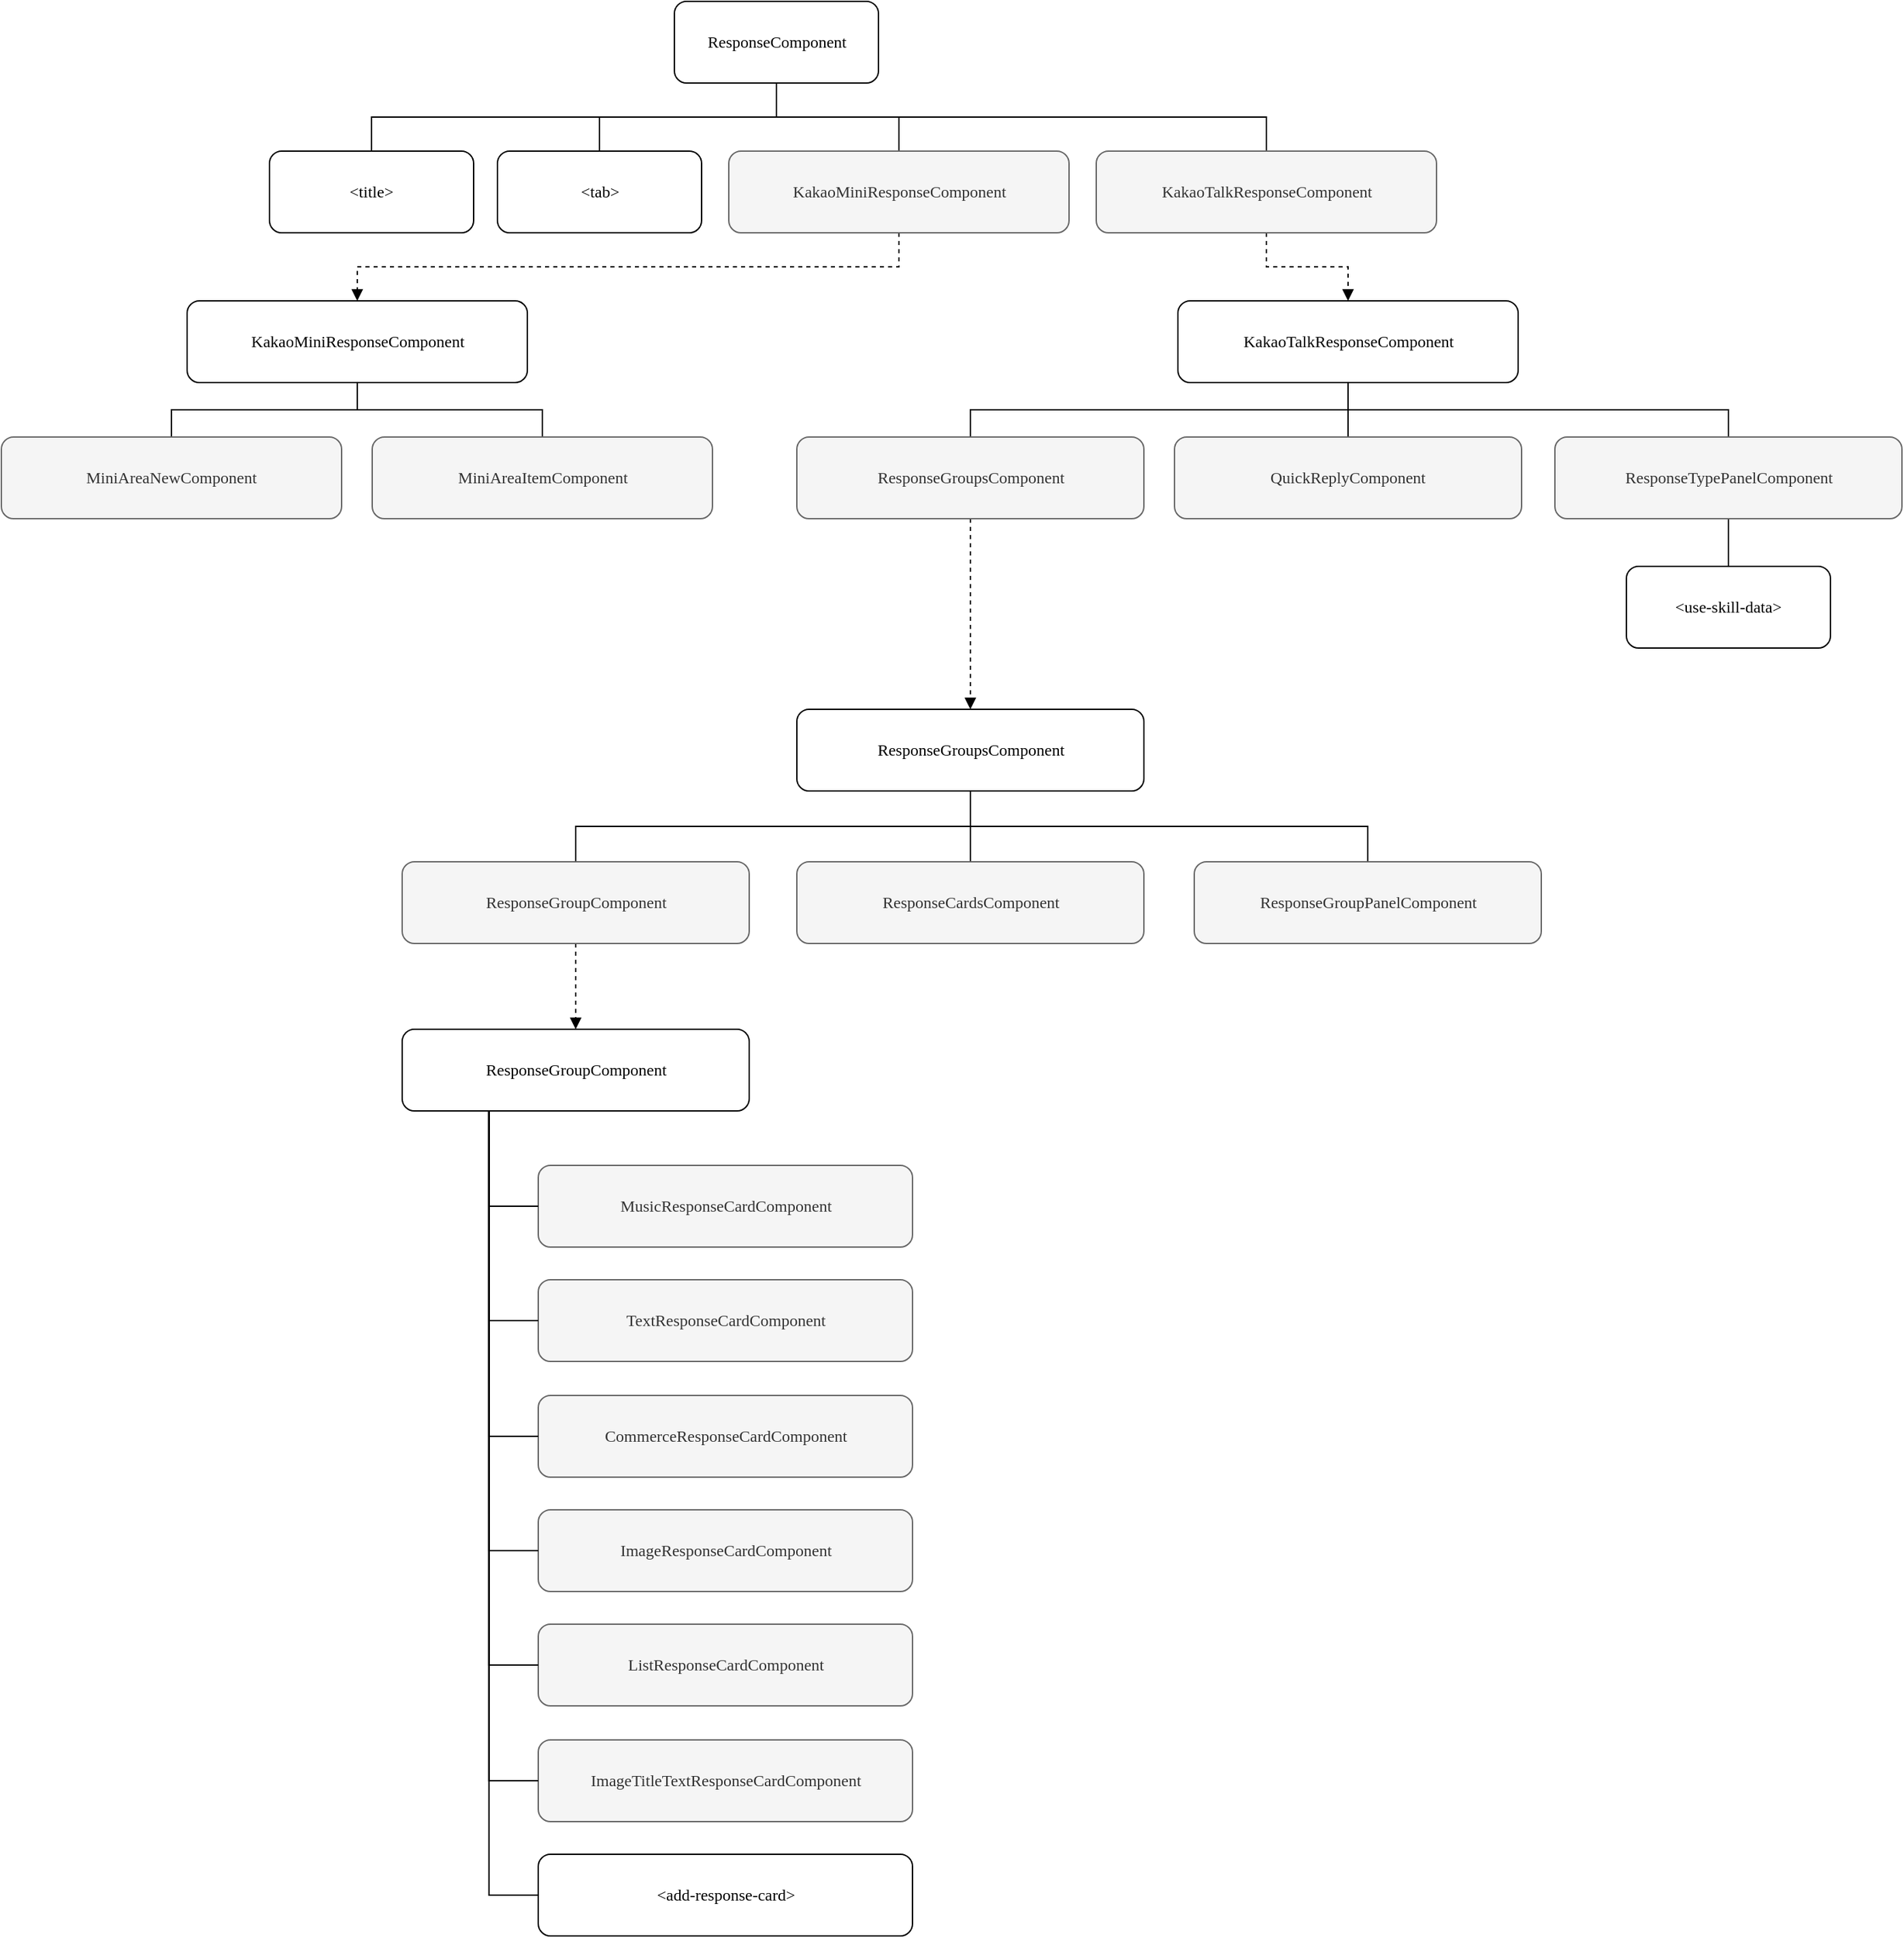 <mxfile version="10.6.9" type="github"><diagram id="sHvE_CgAT4WyM722iG30" name="Page-1"><mxGraphModel dx="608" dy="646" grid="1" gridSize="10" guides="1" tooltips="1" connect="1" arrows="1" fold="1" page="1" pageScale="1" pageWidth="827" pageHeight="1169" math="0" shadow="0"><root><mxCell id="0"/><mxCell id="1" parent="0"/><mxCell id="6H51YLBPvZXTeCv_9zkV-13" style="edgeStyle=orthogonalEdgeStyle;rounded=0;orthogonalLoop=1;jettySize=auto;html=1;exitX=0.5;exitY=1;exitDx=0;exitDy=0;fontFamily=Verdana;verticalAlign=bottom;strokeColor=#000000;endArrow=none;endFill=0;" parent="1" source="wpOJaaSuYBGlACel0gMW-1" target="wpOJaaSuYBGlACel0gMW-2" edge="1"><mxGeometry relative="1" as="geometry"/></mxCell><mxCell id="6H51YLBPvZXTeCv_9zkV-15" style="edgeStyle=orthogonalEdgeStyle;orthogonalLoop=1;jettySize=auto;html=1;exitX=0.5;exitY=1;exitDx=0;exitDy=0;entryX=0.5;entryY=0;entryDx=0;entryDy=0;endArrow=none;endFill=0;strokeColor=#000000;fontFamily=Verdana;rounded=0;" parent="1" source="wpOJaaSuYBGlACel0gMW-1" target="wpOJaaSuYBGlACel0gMW-4" edge="1"><mxGeometry relative="1" as="geometry"/></mxCell><mxCell id="6H51YLBPvZXTeCv_9zkV-18" style="edgeStyle=orthogonalEdgeStyle;rounded=0;orthogonalLoop=1;jettySize=auto;html=1;exitX=0.5;exitY=1;exitDx=0;exitDy=0;endArrow=none;endFill=0;strokeColor=#000000;fontFamily=Verdana;" parent="1" source="wpOJaaSuYBGlACel0gMW-1" target="wpOJaaSuYBGlACel0gMW-5" edge="1"><mxGeometry relative="1" as="geometry"/></mxCell><mxCell id="6LiUw0LW8Goxj_ou1lBY-6" style="edgeStyle=orthogonalEdgeStyle;rounded=0;orthogonalLoop=1;jettySize=auto;html=1;exitX=0.5;exitY=1;exitDx=0;exitDy=0;entryX=0.5;entryY=0;entryDx=0;entryDy=0;endArrow=none;endFill=0;strokeColor=#000000;fontFamily=Verdana;fontSize=13;" parent="1" source="wpOJaaSuYBGlACel0gMW-1" target="6LiUw0LW8Goxj_ou1lBY-5" edge="1"><mxGeometry relative="1" as="geometry"/></mxCell><mxCell id="wpOJaaSuYBGlACel0gMW-1" value="ResponseComponent" style="rounded=1;whiteSpace=wrap;html=1;fontFamily=Verdana;" parent="1" vertex="1"><mxGeometry x="597.5" y="50" width="150" height="60" as="geometry"/></mxCell><mxCell id="wpOJaaSuYBGlACel0gMW-2" value="&amp;lt;title&amp;gt;" style="rounded=1;whiteSpace=wrap;html=1;fontFamily=Verdana;flipH=0;flipV=1;" parent="1" vertex="1"><mxGeometry x="300" y="160" width="150" height="60" as="geometry"/></mxCell><mxCell id="wpOJaaSuYBGlACel0gMW-4" value="&amp;lt;tab&amp;gt;" style="rounded=1;whiteSpace=wrap;html=1;fontFamily=Verdana;flipH=0;flipV=1;" parent="1" vertex="1"><mxGeometry x="467.5" y="160" width="150" height="60" as="geometry"/></mxCell><mxCell id="gk5LYQt8ZcD3tgjI_iez-4" style="edgeStyle=orthogonalEdgeStyle;rounded=0;orthogonalLoop=1;jettySize=auto;html=1;exitX=0.5;exitY=1;exitDx=0;exitDy=0;dashed=1;endArrow=block;endFill=1;" edge="1" parent="1" source="wpOJaaSuYBGlACel0gMW-5" target="6LiUw0LW8Goxj_ou1lBY-7"><mxGeometry relative="1" as="geometry"/></mxCell><mxCell id="wpOJaaSuYBGlACel0gMW-5" value="KakaoMiniResponseComponent" style="rounded=1;whiteSpace=wrap;html=1;fontFamily=Verdana;fillColor=#f5f5f5;strokeColor=#666666;fontColor=#333333;flipH=0;flipV=1;" parent="1" vertex="1"><mxGeometry x="637.5" y="160" width="250" height="60" as="geometry"/></mxCell><mxCell id="wpOJaaSuYBGlACel0gMW-7" value="MusicResponseCardComponent" style="rounded=1;whiteSpace=wrap;html=1;fontFamily=Verdana;fillColor=#f5f5f5;strokeColor=#666666;fontColor=#333333;flipV=1;" parent="1" vertex="1"><mxGeometry x="497.5" y="905" width="275" height="60" as="geometry"/></mxCell><mxCell id="wpOJaaSuYBGlACel0gMW-8" value="TextResponseCardComponent" style="rounded=1;whiteSpace=wrap;html=1;fontFamily=Verdana;fillColor=#f5f5f5;strokeColor=#666666;fontColor=#333333;flipV=1;" parent="1" vertex="1"><mxGeometry x="497.5" y="989" width="275" height="60" as="geometry"/></mxCell><mxCell id="wpOJaaSuYBGlACel0gMW-9" value="CommerceResponseCardComponent" style="rounded=1;whiteSpace=wrap;html=1;fontFamily=Verdana;fillColor=#f5f5f5;strokeColor=#666666;fontColor=#333333;flipV=1;" parent="1" vertex="1"><mxGeometry x="497.5" y="1074" width="275" height="60" as="geometry"/></mxCell><mxCell id="wpOJaaSuYBGlACel0gMW-10" value="ImageResponseCardComponent" style="rounded=1;whiteSpace=wrap;html=1;fontFamily=Verdana;fillColor=#f5f5f5;strokeColor=#666666;fontColor=#333333;flipV=1;" parent="1" vertex="1"><mxGeometry x="497.5" y="1158" width="275" height="60" as="geometry"/></mxCell><mxCell id="wpOJaaSuYBGlACel0gMW-11" value="ListResponseCardComponent" style="rounded=1;whiteSpace=wrap;html=1;fontFamily=Verdana;fillColor=#f5f5f5;strokeColor=#666666;fontColor=#333333;flipV=1;" parent="1" vertex="1"><mxGeometry x="497.5" y="1242" width="275" height="60" as="geometry"/></mxCell><mxCell id="wpOJaaSuYBGlACel0gMW-12" value="ImageTitleTextResponseCardComponent" style="rounded=1;whiteSpace=wrap;html=1;fontFamily=Verdana;fillColor=#f5f5f5;strokeColor=#666666;fontColor=#333333;flipV=1;" parent="1" vertex="1"><mxGeometry x="497.5" y="1327" width="275" height="60" as="geometry"/></mxCell><mxCell id="wpOJaaSuYBGlACel0gMW-13" value="&amp;lt;add-response-card&amp;gt;" style="rounded=1;whiteSpace=wrap;html=1;fontFamily=Verdana;flipV=1;" parent="1" vertex="1"><mxGeometry x="497.5" y="1411" width="275" height="60" as="geometry"/></mxCell><mxCell id="6H51YLBPvZXTeCv_9zkV-2" value="&amp;lt;use-skill-data&amp;gt;" style="rounded=1;whiteSpace=wrap;html=1;fontFamily=Verdana;" parent="1" vertex="1"><mxGeometry x="1297" y="465" width="150" height="60" as="geometry"/></mxCell><mxCell id="gk5LYQt8ZcD3tgjI_iez-6" style="edgeStyle=orthogonalEdgeStyle;rounded=0;orthogonalLoop=1;jettySize=auto;html=1;exitX=0.5;exitY=1;exitDx=0;exitDy=0;entryX=0.5;entryY=0;entryDx=0;entryDy=0;dashed=1;endArrow=block;endFill=1;" edge="1" parent="1" source="6LiUw0LW8Goxj_ou1lBY-5" target="6LiUw0LW8Goxj_ou1lBY-13"><mxGeometry relative="1" as="geometry"/></mxCell><mxCell id="6LiUw0LW8Goxj_ou1lBY-5" value="KakaoTalkResponseComponent" style="rounded=1;whiteSpace=wrap;html=1;fontFamily=Verdana;fillColor=#f5f5f5;strokeColor=#666666;fontColor=#333333;flipH=0;flipV=1;" parent="1" vertex="1"><mxGeometry x="907.5" y="160" width="250" height="60" as="geometry"/></mxCell><mxCell id="6LiUw0LW8Goxj_ou1lBY-11" style="edgeStyle=orthogonalEdgeStyle;rounded=0;orthogonalLoop=1;jettySize=auto;html=1;exitX=0.5;exitY=1;exitDx=0;exitDy=0;entryX=0.5;entryY=0;entryDx=0;entryDy=0;endArrow=none;endFill=0;strokeColor=#000000;fontFamily=Verdana;fontSize=13;" parent="1" source="6LiUw0LW8Goxj_ou1lBY-7" target="6LiUw0LW8Goxj_ou1lBY-9" edge="1"><mxGeometry relative="1" as="geometry"/></mxCell><mxCell id="6LiUw0LW8Goxj_ou1lBY-12" style="edgeStyle=orthogonalEdgeStyle;rounded=0;orthogonalLoop=1;jettySize=auto;html=1;exitX=0.5;exitY=1;exitDx=0;exitDy=0;entryX=0.5;entryY=0;entryDx=0;entryDy=0;endArrow=none;endFill=0;strokeColor=#000000;fontFamily=Verdana;fontSize=13;" parent="1" source="6LiUw0LW8Goxj_ou1lBY-7" target="6LiUw0LW8Goxj_ou1lBY-10" edge="1"><mxGeometry relative="1" as="geometry"/></mxCell><mxCell id="6LiUw0LW8Goxj_ou1lBY-7" value="KakaoMiniResponseComponent" style="rounded=1;whiteSpace=wrap;html=1;fontFamily=Verdana;flipH=0;flipV=1;" parent="1" vertex="1"><mxGeometry x="239.5" y="270" width="250" height="60" as="geometry"/></mxCell><mxCell id="6LiUw0LW8Goxj_ou1lBY-9" value="MiniAreaNewComponent" style="rounded=1;whiteSpace=wrap;html=1;fontFamily=Verdana;fillColor=#f5f5f5;strokeColor=#666666;fontColor=#333333;flipH=0;flipV=1;" parent="1" vertex="1"><mxGeometry x="103" y="370" width="250" height="60" as="geometry"/></mxCell><mxCell id="6LiUw0LW8Goxj_ou1lBY-10" value="MiniAreaItemComponent" style="rounded=1;whiteSpace=wrap;html=1;fontFamily=Verdana;fillColor=#f5f5f5;strokeColor=#666666;fontColor=#333333;flipH=0;flipV=1;" parent="1" vertex="1"><mxGeometry x="375.5" y="370" width="250" height="60" as="geometry"/></mxCell><mxCell id="6LiUw0LW8Goxj_ou1lBY-19" style="edgeStyle=orthogonalEdgeStyle;rounded=0;orthogonalLoop=1;jettySize=auto;html=1;exitX=0.5;exitY=1;exitDx=0;exitDy=0;entryX=0.5;entryY=0;entryDx=0;entryDy=0;endArrow=none;endFill=0;strokeColor=#000000;fontFamily=Verdana;fontSize=13;" parent="1" source="6LiUw0LW8Goxj_ou1lBY-13" target="6LiUw0LW8Goxj_ou1lBY-15" edge="1"><mxGeometry relative="1" as="geometry"/></mxCell><mxCell id="6LiUw0LW8Goxj_ou1lBY-21" style="edgeStyle=orthogonalEdgeStyle;rounded=0;orthogonalLoop=1;jettySize=auto;html=1;exitX=0.5;exitY=1;exitDx=0;exitDy=0;entryX=0.5;entryY=0;entryDx=0;entryDy=0;endArrow=none;endFill=0;strokeColor=#000000;fontFamily=Verdana;fontSize=13;" parent="1" source="6LiUw0LW8Goxj_ou1lBY-13" target="6LiUw0LW8Goxj_ou1lBY-16" edge="1"><mxGeometry relative="1" as="geometry"/></mxCell><mxCell id="6LiUw0LW8Goxj_ou1lBY-22" style="edgeStyle=orthogonalEdgeStyle;rounded=0;orthogonalLoop=1;jettySize=auto;html=1;exitX=0.5;exitY=1;exitDx=0;exitDy=0;entryX=0.5;entryY=0;entryDx=0;entryDy=0;endArrow=none;endFill=0;strokeColor=#000000;fontFamily=Verdana;fontSize=13;" parent="1" source="6LiUw0LW8Goxj_ou1lBY-13" target="6LiUw0LW8Goxj_ou1lBY-17" edge="1"><mxGeometry relative="1" as="geometry"/></mxCell><mxCell id="6LiUw0LW8Goxj_ou1lBY-13" value="KakaoTalkResponseComponent" style="rounded=1;whiteSpace=wrap;html=1;fontFamily=Verdana;flipH=0;flipV=1;" parent="1" vertex="1"><mxGeometry x="967.5" y="270" width="250" height="60" as="geometry"/></mxCell><mxCell id="gk5LYQt8ZcD3tgjI_iez-7" style="edgeStyle=orthogonalEdgeStyle;rounded=0;orthogonalLoop=1;jettySize=auto;html=1;exitX=0.5;exitY=1;exitDx=0;exitDy=0;dashed=1;endArrow=block;endFill=1;" edge="1" parent="1" source="6LiUw0LW8Goxj_ou1lBY-15" target="6LiUw0LW8Goxj_ou1lBY-23"><mxGeometry relative="1" as="geometry"/></mxCell><mxCell id="6LiUw0LW8Goxj_ou1lBY-15" value="ResponseGroupsComponent" style="rounded=1;whiteSpace=wrap;html=1;fontFamily=Verdana;fillColor=#f5f5f5;strokeColor=#666666;fontColor=#333333;" parent="1" vertex="1"><mxGeometry x="687.5" y="370" width="255" height="60" as="geometry"/></mxCell><mxCell id="6LiUw0LW8Goxj_ou1lBY-16" value="QuickReplyComponent" style="rounded=1;whiteSpace=wrap;html=1;fontFamily=Verdana;fillColor=#f5f5f5;strokeColor=#666666;fontColor=#333333;" parent="1" vertex="1"><mxGeometry x="965" y="370" width="255" height="60" as="geometry"/></mxCell><mxCell id="6LiUw0LW8Goxj_ou1lBY-31" style="edgeStyle=orthogonalEdgeStyle;rounded=0;orthogonalLoop=1;jettySize=auto;html=1;exitX=0.5;exitY=1;exitDx=0;exitDy=0;entryX=0.5;entryY=0;entryDx=0;entryDy=0;endArrow=none;endFill=0;strokeColor=#000000;fontFamily=Verdana;fontSize=13;" parent="1" source="6LiUw0LW8Goxj_ou1lBY-17" target="6H51YLBPvZXTeCv_9zkV-2" edge="1"><mxGeometry relative="1" as="geometry"/></mxCell><mxCell id="6LiUw0LW8Goxj_ou1lBY-17" value="ResponseTypePanelComponent" style="rounded=1;whiteSpace=wrap;html=1;fontFamily=Verdana;fillColor=#f5f5f5;strokeColor=#666666;fontColor=#333333;" parent="1" vertex="1"><mxGeometry x="1244.5" y="370" width="255" height="60" as="geometry"/></mxCell><mxCell id="6LiUw0LW8Goxj_ou1lBY-27" style="edgeStyle=orthogonalEdgeStyle;rounded=0;orthogonalLoop=1;jettySize=auto;html=1;exitX=0.5;exitY=1;exitDx=0;exitDy=0;entryX=0.5;entryY=0;entryDx=0;entryDy=0;endArrow=none;endFill=0;strokeColor=#000000;fontFamily=Verdana;fontSize=13;" parent="1" source="6LiUw0LW8Goxj_ou1lBY-23" target="6LiUw0LW8Goxj_ou1lBY-24" edge="1"><mxGeometry relative="1" as="geometry"/></mxCell><mxCell id="6LiUw0LW8Goxj_ou1lBY-28" style="edgeStyle=orthogonalEdgeStyle;rounded=0;orthogonalLoop=1;jettySize=auto;html=1;exitX=0.5;exitY=1;exitDx=0;exitDy=0;entryX=0.5;entryY=0;entryDx=0;entryDy=0;endArrow=none;endFill=0;strokeColor=#000000;fontFamily=Verdana;fontSize=13;" parent="1" source="6LiUw0LW8Goxj_ou1lBY-23" target="6LiUw0LW8Goxj_ou1lBY-25" edge="1"><mxGeometry relative="1" as="geometry"/></mxCell><mxCell id="6LiUw0LW8Goxj_ou1lBY-29" style="edgeStyle=orthogonalEdgeStyle;rounded=0;orthogonalLoop=1;jettySize=auto;html=1;exitX=0.5;exitY=1;exitDx=0;exitDy=0;entryX=0.5;entryY=0;entryDx=0;entryDy=0;endArrow=none;endFill=0;strokeColor=#000000;fontFamily=Verdana;fontSize=13;" parent="1" source="6LiUw0LW8Goxj_ou1lBY-23" target="6LiUw0LW8Goxj_ou1lBY-26" edge="1"><mxGeometry relative="1" as="geometry"/></mxCell><mxCell id="6LiUw0LW8Goxj_ou1lBY-23" value="ResponseGroupsComponent" style="rounded=1;whiteSpace=wrap;html=1;fontFamily=Verdana;" parent="1" vertex="1"><mxGeometry x="687.5" y="570" width="255" height="60" as="geometry"/></mxCell><mxCell id="gk5LYQt8ZcD3tgjI_iez-8" style="edgeStyle=orthogonalEdgeStyle;rounded=0;orthogonalLoop=1;jettySize=auto;html=1;exitX=0.5;exitY=1;exitDx=0;exitDy=0;dashed=1;endArrow=block;endFill=1;" edge="1" parent="1" source="6LiUw0LW8Goxj_ou1lBY-24" target="6LiUw0LW8Goxj_ou1lBY-30"><mxGeometry relative="1" as="geometry"/></mxCell><mxCell id="6LiUw0LW8Goxj_ou1lBY-24" value="ResponseGroupComponent" style="rounded=1;whiteSpace=wrap;html=1;fontFamily=Verdana;fillColor=#f5f5f5;strokeColor=#666666;fontColor=#333333;" parent="1" vertex="1"><mxGeometry x="397.5" y="682" width="255" height="60" as="geometry"/></mxCell><mxCell id="6LiUw0LW8Goxj_ou1lBY-25" value="ResponseCardsComponent" style="rounded=1;whiteSpace=wrap;html=1;fontFamily=Verdana;fillColor=#f5f5f5;strokeColor=#666666;fontColor=#333333;" parent="1" vertex="1"><mxGeometry x="687.5" y="682" width="255" height="60" as="geometry"/></mxCell><mxCell id="6LiUw0LW8Goxj_ou1lBY-26" value="ResponseGroupPanelComponent" style="rounded=1;whiteSpace=wrap;html=1;fontFamily=Verdana;fillColor=#f5f5f5;strokeColor=#666666;fontColor=#333333;" parent="1" vertex="1"><mxGeometry x="979.5" y="682" width="255" height="60" as="geometry"/></mxCell><mxCell id="6LiUw0LW8Goxj_ou1lBY-32" style="edgeStyle=orthogonalEdgeStyle;rounded=0;orthogonalLoop=1;jettySize=auto;html=1;exitX=0.25;exitY=1;exitDx=0;exitDy=0;entryX=0;entryY=0.5;entryDx=0;entryDy=0;endArrow=none;endFill=0;strokeColor=#000000;fontFamily=Verdana;fontSize=13;" parent="1" source="6LiUw0LW8Goxj_ou1lBY-30" target="wpOJaaSuYBGlACel0gMW-7" edge="1"><mxGeometry relative="1" as="geometry"/></mxCell><mxCell id="6LiUw0LW8Goxj_ou1lBY-33" style="edgeStyle=orthogonalEdgeStyle;rounded=0;orthogonalLoop=1;jettySize=auto;html=1;exitX=0.25;exitY=1;exitDx=0;exitDy=0;entryX=0;entryY=0.5;entryDx=0;entryDy=0;endArrow=none;endFill=0;strokeColor=#000000;fontFamily=Verdana;fontSize=13;" parent="1" source="6LiUw0LW8Goxj_ou1lBY-30" target="wpOJaaSuYBGlACel0gMW-8" edge="1"><mxGeometry relative="1" as="geometry"/></mxCell><mxCell id="6LiUw0LW8Goxj_ou1lBY-34" style="edgeStyle=orthogonalEdgeStyle;rounded=0;orthogonalLoop=1;jettySize=auto;html=1;exitX=0.25;exitY=1;exitDx=0;exitDy=0;entryX=0;entryY=0.5;entryDx=0;entryDy=0;endArrow=none;endFill=0;strokeColor=#000000;fontFamily=Verdana;fontSize=13;" parent="1" source="6LiUw0LW8Goxj_ou1lBY-30" target="wpOJaaSuYBGlACel0gMW-9" edge="1"><mxGeometry relative="1" as="geometry"/></mxCell><mxCell id="6LiUw0LW8Goxj_ou1lBY-35" style="edgeStyle=orthogonalEdgeStyle;rounded=0;orthogonalLoop=1;jettySize=auto;html=1;exitX=0.25;exitY=1;exitDx=0;exitDy=0;entryX=0;entryY=0.5;entryDx=0;entryDy=0;endArrow=none;endFill=0;strokeColor=#000000;fontFamily=Verdana;fontSize=13;" parent="1" source="6LiUw0LW8Goxj_ou1lBY-30" target="wpOJaaSuYBGlACel0gMW-10" edge="1"><mxGeometry relative="1" as="geometry"/></mxCell><mxCell id="6LiUw0LW8Goxj_ou1lBY-36" style="edgeStyle=orthogonalEdgeStyle;rounded=0;orthogonalLoop=1;jettySize=auto;html=1;exitX=0.25;exitY=1;exitDx=0;exitDy=0;entryX=0;entryY=0.5;entryDx=0;entryDy=0;endArrow=none;endFill=0;strokeColor=#000000;fontFamily=Verdana;fontSize=13;" parent="1" source="6LiUw0LW8Goxj_ou1lBY-30" target="wpOJaaSuYBGlACel0gMW-12" edge="1"><mxGeometry relative="1" as="geometry"/></mxCell><mxCell id="6LiUw0LW8Goxj_ou1lBY-37" style="edgeStyle=orthogonalEdgeStyle;rounded=0;orthogonalLoop=1;jettySize=auto;html=1;exitX=0.25;exitY=1;exitDx=0;exitDy=0;entryX=0;entryY=0.5;entryDx=0;entryDy=0;endArrow=none;endFill=0;strokeColor=#000000;fontFamily=Verdana;fontSize=13;" parent="1" source="6LiUw0LW8Goxj_ou1lBY-30" target="wpOJaaSuYBGlACel0gMW-11" edge="1"><mxGeometry relative="1" as="geometry"/></mxCell><mxCell id="6LiUw0LW8Goxj_ou1lBY-38" style="edgeStyle=orthogonalEdgeStyle;rounded=0;orthogonalLoop=1;jettySize=auto;html=1;exitX=0.25;exitY=1;exitDx=0;exitDy=0;entryX=0;entryY=0.5;entryDx=0;entryDy=0;endArrow=none;endFill=0;strokeColor=#000000;fontFamily=Verdana;fontSize=13;" parent="1" source="6LiUw0LW8Goxj_ou1lBY-30" target="wpOJaaSuYBGlACel0gMW-13" edge="1"><mxGeometry relative="1" as="geometry"/></mxCell><mxCell id="6LiUw0LW8Goxj_ou1lBY-30" value="ResponseGroupComponent" style="rounded=1;whiteSpace=wrap;html=1;fontFamily=Verdana;" parent="1" vertex="1"><mxGeometry x="397.5" y="805" width="255" height="60" as="geometry"/></mxCell></root></mxGraphModel></diagram><diagram id="L2C8AAZmM_CSHsOwqC4y" name="Page-2"><mxGraphModel dx="970" dy="775" grid="1" gridSize="10" guides="1" tooltips="1" connect="1" arrows="1" fold="1" page="1" pageScale="1" pageWidth="827" pageHeight="1169" math="0" shadow="0"><root><mxCell id="nQ-NEhskE04LpfaO_YGQ-0"/><mxCell id="nQ-NEhskE04LpfaO_YGQ-1" parent="nQ-NEhskE04LpfaO_YGQ-0"/></root></mxGraphModel></diagram></mxfile>